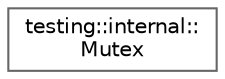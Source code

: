 digraph "クラス階層図"
{
 // LATEX_PDF_SIZE
  bgcolor="transparent";
  edge [fontname=Helvetica,fontsize=10,labelfontname=Helvetica,labelfontsize=10];
  node [fontname=Helvetica,fontsize=10,shape=box,height=0.2,width=0.4];
  rankdir="LR";
  Node0 [id="Node000000",label="testing::internal::\lMutex",height=0.2,width=0.4,color="grey40", fillcolor="white", style="filled",URL="$classtesting_1_1internal_1_1_mutex.html",tooltip=" "];
}
